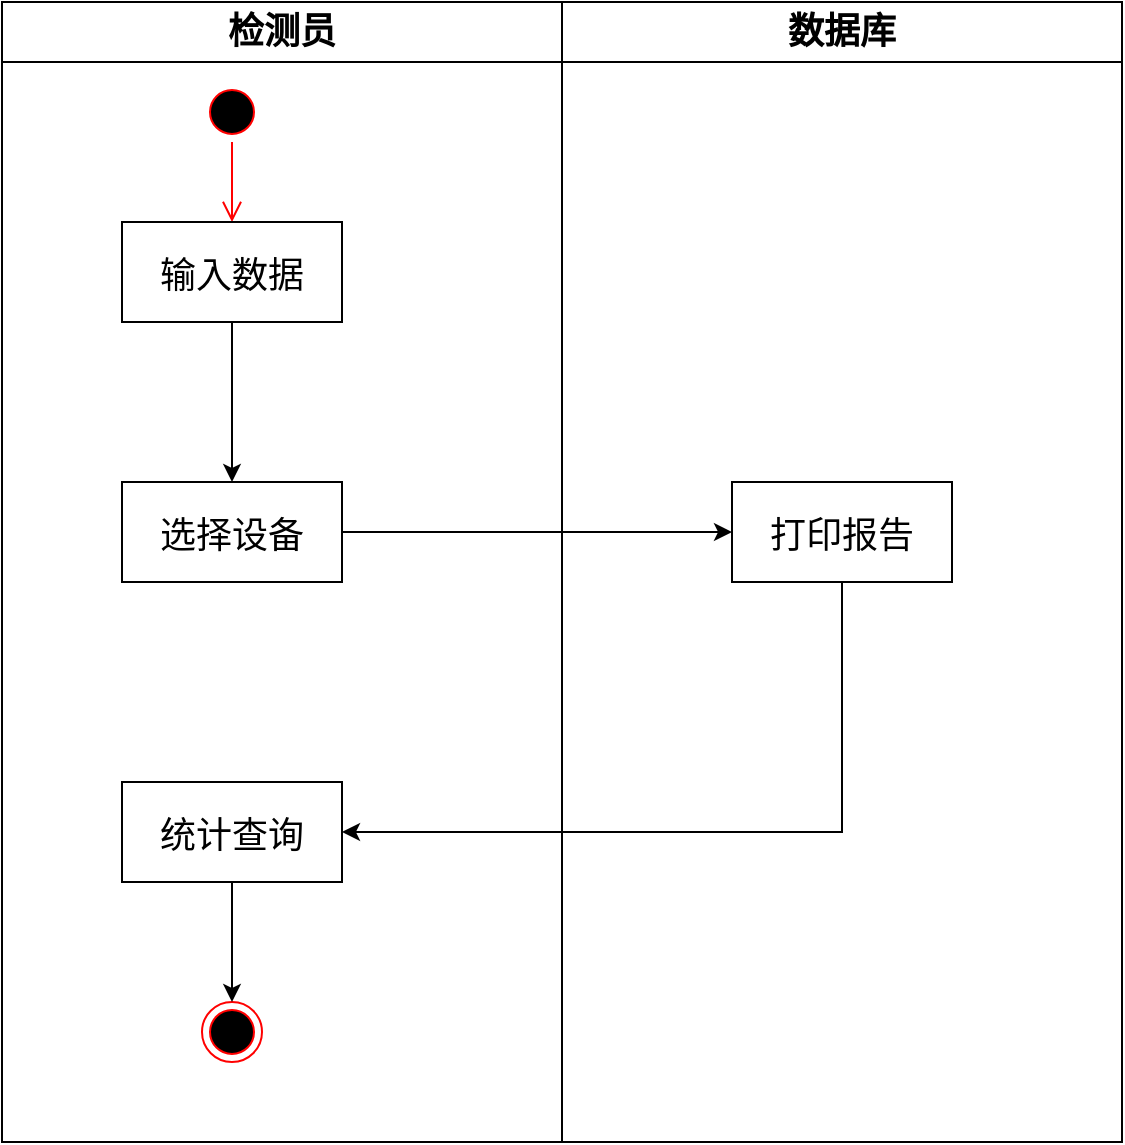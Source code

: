 <mxfile version="15.7.3" type="device"><diagram id="1hfyfi5EusJbdWaIJYx8" name="第 1 页"><mxGraphModel dx="2031" dy="1224" grid="1" gridSize="10" guides="1" tooltips="1" connect="1" arrows="1" fold="1" page="1" pageScale="1" pageWidth="827" pageHeight="1169" math="0" shadow="0"><root><mxCell id="0"/><mxCell id="1" parent="0"/><mxCell id="3x-7bPN3zR66gZWcmUhT-19" value="" style="edgeStyle=orthogonalEdgeStyle;rounded=0;orthogonalLoop=1;jettySize=auto;html=1;" edge="1" parent="1" target="3x-7bPN3zR66gZWcmUhT-11"><mxGeometry relative="1" as="geometry"><mxPoint x="470" y="265" as="sourcePoint"/></mxGeometry></mxCell><mxCell id="3x-7bPN3zR66gZWcmUhT-20" value="" style="edgeStyle=orthogonalEdgeStyle;rounded=0;orthogonalLoop=1;jettySize=auto;html=1;" edge="1" parent="1" target="3x-7bPN3zR66gZWcmUhT-14"><mxGeometry relative="1" as="geometry"><mxPoint x="760" y="265" as="sourcePoint"/></mxGeometry></mxCell><mxCell id="3x-7bPN3zR66gZWcmUhT-45" value="检测员" style="swimlane;whiteSpace=wrap;fontSize=18;startSize=30;" vertex="1" parent="1"><mxGeometry x="10" y="10" width="280" height="570" as="geometry"/></mxCell><mxCell id="3x-7bPN3zR66gZWcmUhT-46" value="" style="ellipse;shape=startState;fillColor=#000000;strokeColor=#ff0000;" vertex="1" parent="3x-7bPN3zR66gZWcmUhT-45"><mxGeometry x="100" y="40" width="30" height="30" as="geometry"/></mxCell><mxCell id="3x-7bPN3zR66gZWcmUhT-47" value="" style="edgeStyle=elbowEdgeStyle;elbow=horizontal;verticalAlign=bottom;endArrow=open;endSize=8;strokeColor=#FF0000;endFill=1;rounded=0" edge="1" parent="3x-7bPN3zR66gZWcmUhT-45" source="3x-7bPN3zR66gZWcmUhT-46" target="3x-7bPN3zR66gZWcmUhT-48"><mxGeometry x="100" y="40" as="geometry"><mxPoint x="115" y="110" as="targetPoint"/></mxGeometry></mxCell><mxCell id="3x-7bPN3zR66gZWcmUhT-68" value="" style="edgeStyle=orthogonalEdgeStyle;rounded=0;orthogonalLoop=1;jettySize=auto;html=1;" edge="1" parent="3x-7bPN3zR66gZWcmUhT-45" source="3x-7bPN3zR66gZWcmUhT-48" target="3x-7bPN3zR66gZWcmUhT-67"><mxGeometry relative="1" as="geometry"/></mxCell><mxCell id="3x-7bPN3zR66gZWcmUhT-48" value="输入数据" style="fontSize=18;" vertex="1" parent="3x-7bPN3zR66gZWcmUhT-45"><mxGeometry x="60" y="110" width="110" height="50" as="geometry"/></mxCell><mxCell id="3x-7bPN3zR66gZWcmUhT-49" value="" style="ellipse;html=1;shape=endState;fillColor=#000000;strokeColor=#ff0000;" vertex="1" parent="3x-7bPN3zR66gZWcmUhT-45"><mxGeometry x="100" y="500" width="30" height="30" as="geometry"/></mxCell><mxCell id="3x-7bPN3zR66gZWcmUhT-67" value="选择设备" style="fontSize=18;" vertex="1" parent="3x-7bPN3zR66gZWcmUhT-45"><mxGeometry x="60" y="240" width="110" height="50" as="geometry"/></mxCell><mxCell id="3x-7bPN3zR66gZWcmUhT-73" value="" style="edgeStyle=orthogonalEdgeStyle;rounded=0;orthogonalLoop=1;jettySize=auto;html=1;" edge="1" parent="3x-7bPN3zR66gZWcmUhT-45" source="3x-7bPN3zR66gZWcmUhT-71" target="3x-7bPN3zR66gZWcmUhT-49"><mxGeometry relative="1" as="geometry"/></mxCell><mxCell id="3x-7bPN3zR66gZWcmUhT-71" value="统计查询" style="fontSize=18;" vertex="1" parent="3x-7bPN3zR66gZWcmUhT-45"><mxGeometry x="60" y="390" width="110" height="50" as="geometry"/></mxCell><mxCell id="3x-7bPN3zR66gZWcmUhT-60" value="数据库" style="swimlane;whiteSpace=wrap;startSize=30;fontSize=18;" vertex="1" parent="1"><mxGeometry x="290" y="10" width="280" height="570" as="geometry"/></mxCell><mxCell id="3x-7bPN3zR66gZWcmUhT-69" value="打印报告" style="fontSize=18;" vertex="1" parent="3x-7bPN3zR66gZWcmUhT-60"><mxGeometry x="85" y="240" width="110" height="50" as="geometry"/></mxCell><mxCell id="3x-7bPN3zR66gZWcmUhT-63" value="" style="edgeStyle=orthogonalEdgeStyle;rounded=0;orthogonalLoop=1;jettySize=auto;html=1;" edge="1" parent="1" target="3x-7bPN3zR66gZWcmUhT-55"><mxGeometry relative="1" as="geometry"><mxPoint x="480" y="275" as="sourcePoint"/></mxGeometry></mxCell><mxCell id="3x-7bPN3zR66gZWcmUhT-64" value="" style="edgeStyle=orthogonalEdgeStyle;rounded=0;orthogonalLoop=1;jettySize=auto;html=1;" edge="1" parent="1" target="3x-7bPN3zR66gZWcmUhT-58"><mxGeometry relative="1" as="geometry"><mxPoint x="770" y="275" as="sourcePoint"/></mxGeometry></mxCell><mxCell id="3x-7bPN3zR66gZWcmUhT-70" value="" style="edgeStyle=orthogonalEdgeStyle;rounded=0;orthogonalLoop=1;jettySize=auto;html=1;" edge="1" parent="1" source="3x-7bPN3zR66gZWcmUhT-67" target="3x-7bPN3zR66gZWcmUhT-69"><mxGeometry relative="1" as="geometry"/></mxCell><mxCell id="3x-7bPN3zR66gZWcmUhT-72" value="" style="edgeStyle=orthogonalEdgeStyle;rounded=0;orthogonalLoop=1;jettySize=auto;html=1;" edge="1" parent="1" source="3x-7bPN3zR66gZWcmUhT-69" target="3x-7bPN3zR66gZWcmUhT-71"><mxGeometry relative="1" as="geometry"><Array as="points"><mxPoint x="430" y="425"/></Array></mxGeometry></mxCell></root></mxGraphModel></diagram></mxfile>